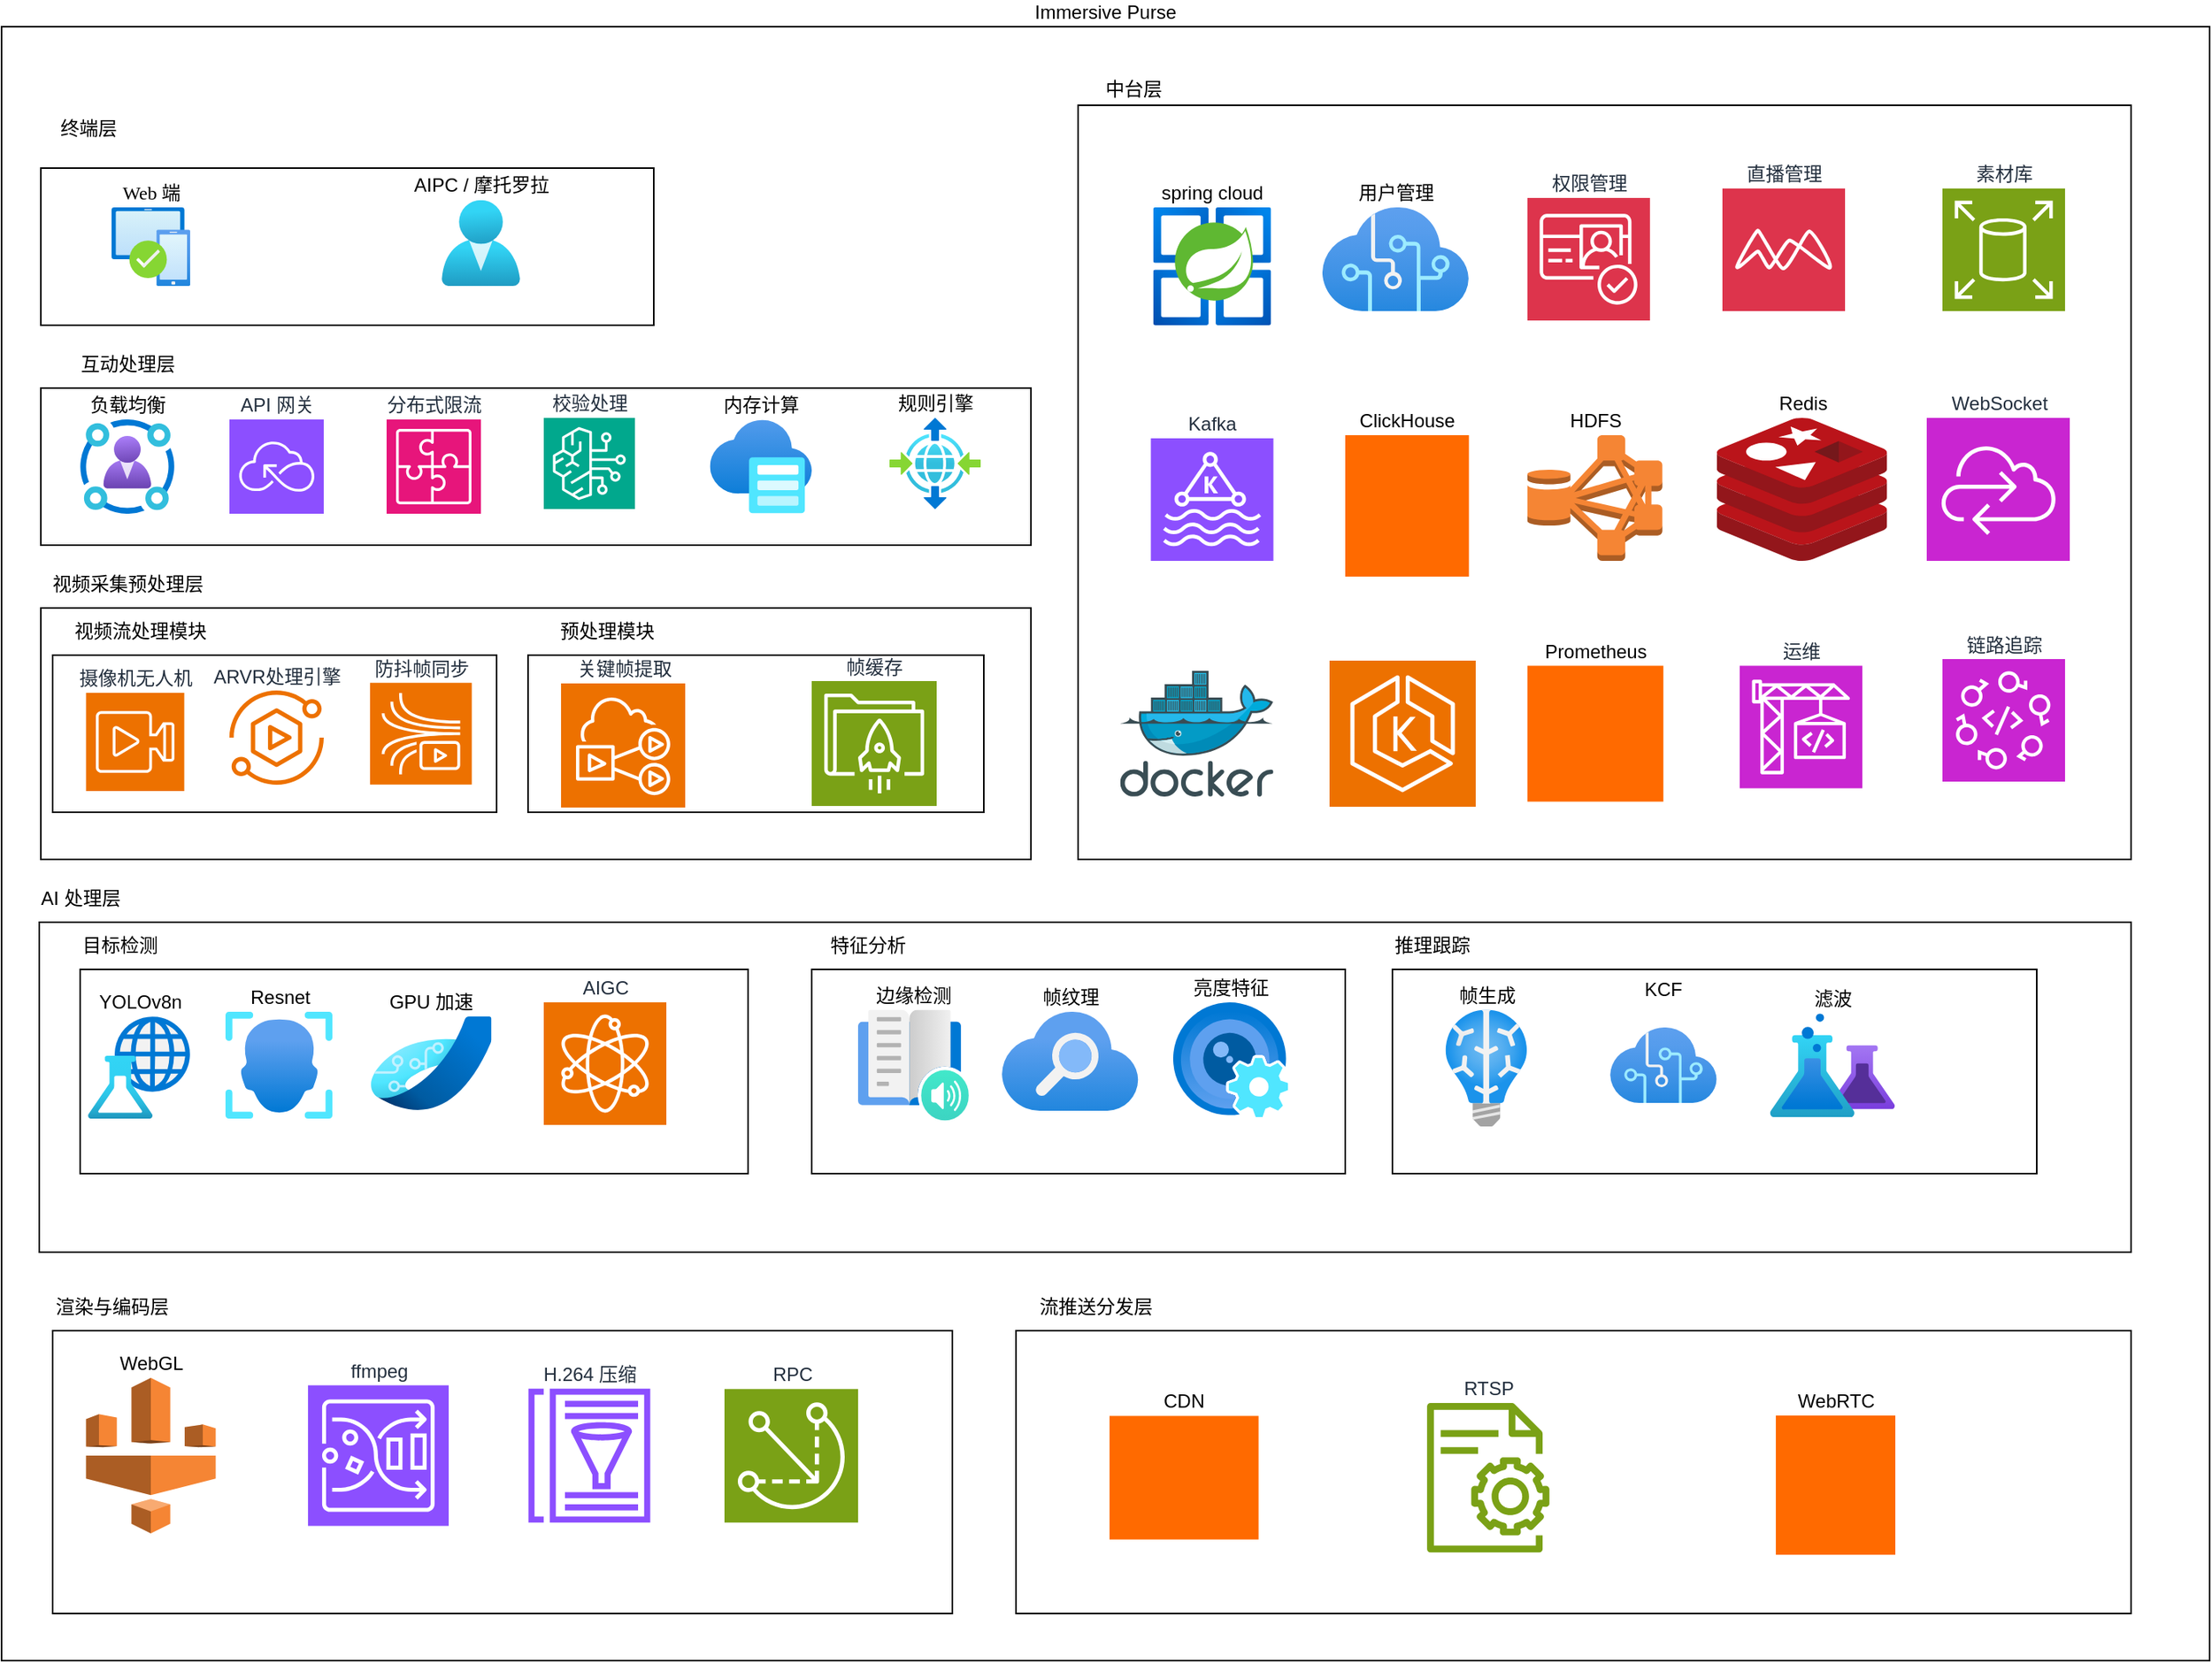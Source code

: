 <mxfile version="28.1.0">
  <diagram name="第 1 页" id="j7T6rVBxxdLHiMrKp17y">
    <mxGraphModel dx="2590" dy="1415" grid="1" gridSize="10" guides="1" tooltips="1" connect="1" arrows="1" fold="1" page="1" pageScale="1" pageWidth="1900" pageHeight="2000" math="0" shadow="0">
      <root>
        <mxCell id="0" />
        <mxCell id="1" parent="0" />
        <mxCell id="_O-edJC-RUrUkgMbYZwg-1" value="" style="rounded=0;whiteSpace=wrap;html=1;" parent="1" vertex="1">
          <mxGeometry x="830" y="660" width="180" height="80" as="geometry" />
        </mxCell>
        <mxCell id="_O-edJC-RUrUkgMbYZwg-2" value="Immersive Purse" style="rounded=0;whiteSpace=wrap;html=1;labelPosition=center;verticalLabelPosition=top;align=center;verticalAlign=bottom;" parent="1" vertex="1">
          <mxGeometry x="105" y="580" width="1405" height="1040" as="geometry" />
        </mxCell>
        <mxCell id="_O-edJC-RUrUkgMbYZwg-3" value="" style="rounded=0;whiteSpace=wrap;html=1;labelPosition=left;verticalLabelPosition=top;align=right;verticalAlign=bottom;" parent="1" vertex="1">
          <mxGeometry x="130" y="670" width="390" height="100" as="geometry" />
        </mxCell>
        <mxCell id="_O-edJC-RUrUkgMbYZwg-4" value="Web 端" style="image;aspect=fixed;html=1;points=[];align=center;fontSize=12;image=img/lib/azure2/identity/Multi_Factor_Authentication.svg;fontFamily=Georgia;labelPosition=center;verticalLabelPosition=top;verticalAlign=bottom;" parent="1" vertex="1">
          <mxGeometry x="175" y="695" width="50" height="50" as="geometry" />
        </mxCell>
        <mxCell id="_O-edJC-RUrUkgMbYZwg-5" value="终端层" style="text;html=1;align=center;verticalAlign=middle;resizable=0;points=[];autosize=1;strokeColor=none;fillColor=none;" parent="1" vertex="1">
          <mxGeometry x="130" y="630" width="60" height="30" as="geometry" />
        </mxCell>
        <mxCell id="_O-edJC-RUrUkgMbYZwg-6" style="edgeStyle=orthogonalEdgeStyle;rounded=0;orthogonalLoop=1;jettySize=auto;html=1;exitX=0.5;exitY=1;exitDx=0;exitDy=0;" parent="1" source="_O-edJC-RUrUkgMbYZwg-3" target="_O-edJC-RUrUkgMbYZwg-3" edge="1">
          <mxGeometry relative="1" as="geometry" />
        </mxCell>
        <mxCell id="_O-edJC-RUrUkgMbYZwg-7" value="AIPC / 摩托罗拉" style="image;aspect=fixed;html=1;points=[];align=center;fontSize=12;image=img/lib/azure2/identity/Users.svg;labelPosition=center;verticalLabelPosition=top;verticalAlign=bottom;" parent="1" vertex="1">
          <mxGeometry x="385" y="690.32" width="50" height="54.68" as="geometry" />
        </mxCell>
        <mxCell id="_O-edJC-RUrUkgMbYZwg-8" value="" style="rounded=0;whiteSpace=wrap;html=1;labelPosition=left;verticalLabelPosition=top;align=right;verticalAlign=bottom;" parent="1" vertex="1">
          <mxGeometry x="130" y="810" width="630" height="100" as="geometry" />
        </mxCell>
        <mxCell id="_O-edJC-RUrUkgMbYZwg-9" value="互动处理层" style="text;html=1;align=center;verticalAlign=middle;resizable=0;points=[];autosize=1;strokeColor=none;fillColor=none;" parent="1" vertex="1">
          <mxGeometry x="145" y="780" width="80" height="30" as="geometry" />
        </mxCell>
        <mxCell id="_O-edJC-RUrUkgMbYZwg-10" value="API 网关" style="sketch=0;points=[[0,0,0],[0.25,0,0],[0.5,0,0],[0.75,0,0],[1,0,0],[0,1,0],[0.25,1,0],[0.5,1,0],[0.75,1,0],[1,1,0],[0,0.25,0],[0,0.5,0],[0,0.75,0],[1,0.25,0],[1,0.5,0],[1,0.75,0]];outlineConnect=0;fontColor=#232F3E;fillColor=#8C4FFF;strokeColor=#ffffff;dashed=0;verticalLabelPosition=top;verticalAlign=bottom;align=center;html=1;fontSize=12;fontStyle=0;aspect=fixed;shape=mxgraph.aws4.resourceIcon;resIcon=mxgraph.aws4.serverless;labelPosition=center;" parent="1" vertex="1">
          <mxGeometry x="250" y="830" width="60" height="60" as="geometry" />
        </mxCell>
        <mxCell id="_O-edJC-RUrUkgMbYZwg-11" value="负载均衡" style="image;aspect=fixed;html=1;points=[];align=center;fontSize=12;image=img/lib/azure2/identity/Identity_Governance.svg;labelPosition=center;verticalLabelPosition=top;verticalAlign=bottom;" parent="1" vertex="1">
          <mxGeometry x="155" y="830" width="60" height="60" as="geometry" />
        </mxCell>
        <mxCell id="_O-edJC-RUrUkgMbYZwg-12" value="分布式限流" style="sketch=0;points=[[0,0,0],[0.25,0,0],[0.5,0,0],[0.75,0,0],[1,0,0],[0,1,0],[0.25,1,0],[0.5,1,0],[0.75,1,0],[1,1,0],[0,0.25,0],[0,0.5,0],[0,0.75,0],[1,0.25,0],[1,0.5,0],[1,0.75,0]];outlineConnect=0;fontColor=#232F3E;fillColor=#E7157B;strokeColor=#ffffff;dashed=0;verticalLabelPosition=top;verticalAlign=bottom;align=center;html=1;fontSize=12;fontStyle=0;aspect=fixed;shape=mxgraph.aws4.resourceIcon;resIcon=mxgraph.aws4.application_integration;labelPosition=center;" parent="1" vertex="1">
          <mxGeometry x="350" y="830" width="60" height="60" as="geometry" />
        </mxCell>
        <mxCell id="_O-edJC-RUrUkgMbYZwg-13" value="校验处理" style="sketch=0;points=[[0,0,0],[0.25,0,0],[0.5,0,0],[0.75,0,0],[1,0,0],[0,1,0],[0.25,1,0],[0.5,1,0],[0.75,1,0],[1,1,0],[0,0.25,0],[0,0.5,0],[0,0.75,0],[1,0.25,0],[1,0.5,0],[1,0.75,0]];outlineConnect=0;fontColor=#232F3E;fillColor=#01A88D;strokeColor=#ffffff;dashed=0;verticalLabelPosition=top;verticalAlign=bottom;align=center;html=1;fontSize=12;fontStyle=0;aspect=fixed;shape=mxgraph.aws4.resourceIcon;resIcon=mxgraph.aws4.bedrock;labelPosition=center;" parent="1" vertex="1">
          <mxGeometry x="450" y="829" width="58" height="58" as="geometry" />
        </mxCell>
        <mxCell id="_O-edJC-RUrUkgMbYZwg-15" value="规则引擎" style="image;aspect=fixed;html=1;points=[];align=center;fontSize=12;image=img/lib/azure2/networking/Azure_Communications_Gateway.svg;labelPosition=center;verticalLabelPosition=top;verticalAlign=bottom;" parent="1" vertex="1">
          <mxGeometry x="670" y="829" width="58" height="58" as="geometry" />
        </mxCell>
        <mxCell id="_O-edJC-RUrUkgMbYZwg-16" value="&lt;span style=&quot;color: rgba(0, 0, 0, 0); font-family: monospace; font-size: 0px; text-align: start; text-wrap-mode: nowrap;&quot;&gt;%3CmxGraphModel%3E%3Croot%3E%3CmxCell%20id%3D%220%22%2F%3E%3CmxCell%20id%3D%221%22%20parent%3D%220%22%2F%3E%3CmxCell%20id%3D%222%22%20value%3D%22%22%20style%3D%22rounded%3D0%3BwhiteSpace%3Dwrap%3Bhtml%3D1%3B%22%20vertex%3D%221%22%20parent%3D%221%22%3E%3CmxGeometry%20x%3D%22147.5%22%20y%3D%22980%22%20width%3D%22262.5%22%20height%3D%22100%22%20as%3D%22geometry%22%2F%3E%3C%2FmxCell%3E%3C%2Froot%3E%3C%2FmxGraphModel%3E&lt;/span&gt;" style="rounded=0;whiteSpace=wrap;html=1;labelPosition=center;verticalLabelPosition=top;align=center;verticalAlign=bottom;" parent="1" vertex="1">
          <mxGeometry x="130" y="950" width="630" height="160" as="geometry" />
        </mxCell>
        <mxCell id="_O-edJC-RUrUkgMbYZwg-17" value="视频采集预处理层" style="text;html=1;align=center;verticalAlign=middle;resizable=0;points=[];autosize=1;strokeColor=none;fillColor=none;" parent="1" vertex="1">
          <mxGeometry x="125" y="920" width="120" height="30" as="geometry" />
        </mxCell>
        <mxCell id="_O-edJC-RUrUkgMbYZwg-18" value="" style="rounded=0;whiteSpace=wrap;html=1;" parent="1" vertex="1">
          <mxGeometry x="137.5" y="980" width="282.5" height="100" as="geometry" />
        </mxCell>
        <mxCell id="_O-edJC-RUrUkgMbYZwg-19" value="摄像机无人机" style="sketch=0;points=[[0,0,0],[0.25,0,0],[0.5,0,0],[0.75,0,0],[1,0,0],[0,1,0],[0.25,1,0],[0.5,1,0],[0.75,1,0],[1,1,0],[0,0.25,0],[0,0.5,0],[0,0.75,0],[1,0.25,0],[1,0.5,0],[1,0.75,0]];outlineConnect=0;fontColor=#232F3E;fillColor=#ED7100;strokeColor=#ffffff;dashed=0;verticalLabelPosition=top;verticalAlign=bottom;align=center;html=1;fontSize=12;fontStyle=0;aspect=fixed;shape=mxgraph.aws4.resourceIcon;resIcon=mxgraph.aws4.media_services;labelPosition=center;" parent="1" vertex="1">
          <mxGeometry x="158.75" y="1004" width="62.5" height="62.5" as="geometry" />
        </mxCell>
        <mxCell id="_O-edJC-RUrUkgMbYZwg-20" value="ARVR处理引擎" style="sketch=0;outlineConnect=0;fontColor=#232F3E;gradientColor=none;fillColor=#ED7100;strokeColor=none;dashed=0;verticalLabelPosition=top;verticalAlign=bottom;align=center;html=1;fontSize=12;fontStyle=0;aspect=fixed;pointerEvents=1;shape=mxgraph.aws4.cloud_digital_interface;labelPosition=center;" parent="1" vertex="1">
          <mxGeometry x="250" y="1002.5" width="60" height="60" as="geometry" />
        </mxCell>
        <mxCell id="_O-edJC-RUrUkgMbYZwg-21" value="防抖帧同步" style="sketch=0;points=[[0,0,0],[0.25,0,0],[0.5,0,0],[0.75,0,0],[1,0,0],[0,1,0],[0.25,1,0],[0.5,1,0],[0.75,1,0],[1,1,0],[0,0.25,0],[0,0.5,0],[0,0.75,0],[1,0.25,0],[1,0.5,0],[1,0.75,0]];outlineConnect=0;fontColor=#232F3E;fillColor=#ED7100;strokeColor=#ffffff;dashed=0;verticalLabelPosition=top;verticalAlign=bottom;align=center;html=1;fontSize=12;fontStyle=0;aspect=fixed;shape=mxgraph.aws4.resourceIcon;resIcon=mxgraph.aws4.kinesis_video_streams;labelPosition=center;" parent="1" vertex="1">
          <mxGeometry x="339.46" y="997.63" width="64.75" height="64.75" as="geometry" />
        </mxCell>
        <mxCell id="_O-edJC-RUrUkgMbYZwg-22" value="视频流处理模块" style="text;html=1;align=center;verticalAlign=middle;resizable=0;points=[];autosize=1;strokeColor=none;fillColor=none;" parent="1" vertex="1">
          <mxGeometry x="137.5" y="950" width="110" height="30" as="geometry" />
        </mxCell>
        <mxCell id="_O-edJC-RUrUkgMbYZwg-23" value="" style="rounded=0;whiteSpace=wrap;html=1;" parent="1" vertex="1">
          <mxGeometry x="440" y="980" width="290" height="100" as="geometry" />
        </mxCell>
        <mxCell id="_O-edJC-RUrUkgMbYZwg-24" value="预处理模块" style="text;html=1;align=center;verticalAlign=middle;resizable=0;points=[];autosize=1;strokeColor=none;fillColor=none;" parent="1" vertex="1">
          <mxGeometry x="450" y="950" width="80" height="30" as="geometry" />
        </mxCell>
        <mxCell id="_O-edJC-RUrUkgMbYZwg-26" value="关键帧提取" style="sketch=0;points=[[0,0,0],[0.25,0,0],[0.5,0,0],[0.75,0,0],[1,0,0],[0,1,0],[0.25,1,0],[0.5,1,0],[0.75,1,0],[1,1,0],[0,0.25,0],[0,0.5,0],[0,0.75,0],[1,0.25,0],[1,0.5,0],[1,0.75,0]];outlineConnect=0;fontColor=#232F3E;fillColor=#ED7100;strokeColor=#ffffff;dashed=0;verticalLabelPosition=top;verticalAlign=bottom;align=center;html=1;fontSize=12;fontStyle=0;aspect=fixed;shape=mxgraph.aws4.resourceIcon;resIcon=mxgraph.aws4.elastic_transcoder;labelPosition=center;" parent="1" vertex="1">
          <mxGeometry x="461" y="998" width="79" height="79" as="geometry" />
        </mxCell>
        <mxCell id="_O-edJC-RUrUkgMbYZwg-27" value="" style="rounded=0;whiteSpace=wrap;html=1;" parent="1" vertex="1">
          <mxGeometry x="129" y="1150" width="1331" height="210" as="geometry" />
        </mxCell>
        <mxCell id="_O-edJC-RUrUkgMbYZwg-28" value="AI 处理层" style="text;html=1;align=center;verticalAlign=middle;resizable=0;points=[];autosize=1;strokeColor=none;fillColor=none;" parent="1" vertex="1">
          <mxGeometry x="120" y="1120" width="70" height="30" as="geometry" />
        </mxCell>
        <mxCell id="_O-edJC-RUrUkgMbYZwg-29" value="" style="rounded=0;whiteSpace=wrap;html=1;" parent="1" vertex="1">
          <mxGeometry x="155" y="1180" width="425" height="130" as="geometry" />
        </mxCell>
        <mxCell id="_O-edJC-RUrUkgMbYZwg-30" value="YOLOv8n" style="image;aspect=fixed;html=1;points=[];align=center;fontSize=12;image=img/lib/azure2/ai_machine_learning/Machine_Learning_Studio_Classic_Web_Services.svg;labelPosition=center;verticalLabelPosition=top;verticalAlign=bottom;" parent="1" vertex="1">
          <mxGeometry x="160" y="1210" width="65" height="65" as="geometry" />
        </mxCell>
        <mxCell id="_O-edJC-RUrUkgMbYZwg-31" value="Resnet" style="image;aspect=fixed;html=1;points=[];align=center;fontSize=12;image=img/lib/azure2/ai_machine_learning/Face_APIs.svg;labelPosition=center;verticalLabelPosition=top;verticalAlign=bottom;" parent="1" vertex="1">
          <mxGeometry x="247.5" y="1207" width="68" height="68" as="geometry" />
        </mxCell>
        <mxCell id="_O-edJC-RUrUkgMbYZwg-32" value="GPU 加速" style="image;aspect=fixed;html=1;points=[];align=center;fontSize=12;image=img/lib/azure2/ai_machine_learning/Azure_Applied_AI.svg;labelPosition=center;verticalLabelPosition=top;verticalAlign=bottom;" parent="1" vertex="1">
          <mxGeometry x="339.46" y="1210" width="77.77" height="59.47" as="geometry" />
        </mxCell>
        <mxCell id="_O-edJC-RUrUkgMbYZwg-33" value="目标检测" style="text;html=1;align=center;verticalAlign=middle;resizable=0;points=[];autosize=1;strokeColor=none;fillColor=none;" parent="1" vertex="1">
          <mxGeometry x="145" y="1150" width="70" height="30" as="geometry" />
        </mxCell>
        <mxCell id="_O-edJC-RUrUkgMbYZwg-34" value="" style="rounded=0;whiteSpace=wrap;html=1;" parent="1" vertex="1">
          <mxGeometry x="620.5" y="1180" width="339.5" height="130" as="geometry" />
        </mxCell>
        <mxCell id="_O-edJC-RUrUkgMbYZwg-35" value="特征分析" style="text;html=1;align=center;verticalAlign=middle;resizable=0;points=[];autosize=1;strokeColor=none;fillColor=none;" parent="1" vertex="1">
          <mxGeometry x="620.5" y="1150" width="70" height="30" as="geometry" />
        </mxCell>
        <mxCell id="_O-edJC-RUrUkgMbYZwg-36" value="帧纹理" style="image;aspect=fixed;html=1;points=[];align=center;fontSize=12;image=img/lib/azure2/app_services/Search_Services.svg;labelPosition=center;verticalLabelPosition=top;verticalAlign=bottom;" parent="1" vertex="1">
          <mxGeometry x="741.25" y="1207" width="87.21" height="63" as="geometry" />
        </mxCell>
        <mxCell id="_O-edJC-RUrUkgMbYZwg-37" value="亮度特征" style="image;aspect=fixed;html=1;points=[];align=center;fontSize=12;image=img/lib/azure2/ai_machine_learning/Custom_Vision.svg;labelPosition=center;verticalLabelPosition=top;verticalAlign=bottom;" parent="1" vertex="1">
          <mxGeometry x="850.5" y="1201" width="73" height="73" as="geometry" />
        </mxCell>
        <mxCell id="_O-edJC-RUrUkgMbYZwg-38" value="边缘检测" style="image;aspect=fixed;html=1;points=[];align=center;fontSize=12;image=img/lib/azure2/ai_machine_learning/Immersive_Readers.svg;labelPosition=center;verticalLabelPosition=top;verticalAlign=bottom;" parent="1" vertex="1">
          <mxGeometry x="650" y="1205.78" width="70.44" height="70.44" as="geometry" />
        </mxCell>
        <mxCell id="_O-edJC-RUrUkgMbYZwg-39" value="" style="rounded=0;whiteSpace=wrap;html=1;" parent="1" vertex="1">
          <mxGeometry x="790" y="630" width="670" height="480" as="geometry" />
        </mxCell>
        <mxCell id="_O-edJC-RUrUkgMbYZwg-40" value="中台层" style="text;html=1;align=center;verticalAlign=middle;resizable=0;points=[];autosize=1;strokeColor=none;fillColor=none;" parent="1" vertex="1">
          <mxGeometry x="795" y="605" width="60" height="30" as="geometry" />
        </mxCell>
        <mxCell id="_O-edJC-RUrUkgMbYZwg-41" value="spring cloud" style="image;aspect=fixed;html=1;points=[];align=center;fontSize=12;image=img/lib/azure2/compute/Azure_Spring_Cloud.svg;labelPosition=center;verticalLabelPosition=top;verticalAlign=bottom;" parent="1" vertex="1">
          <mxGeometry x="837.78" y="695" width="75" height="75" as="geometry" />
        </mxCell>
        <mxCell id="_O-edJC-RUrUkgMbYZwg-42" value="用户管理" style="image;aspect=fixed;html=1;points=[];align=center;fontSize=12;image=img/lib/azure2/ai_machine_learning/Cognitive_Services.svg;labelPosition=center;verticalLabelPosition=top;verticalAlign=bottom;" parent="1" vertex="1">
          <mxGeometry x="945.19" y="695" width="93.5" height="66" as="geometry" />
        </mxCell>
        <mxCell id="_O-edJC-RUrUkgMbYZwg-43" value="素材库" style="sketch=0;points=[[0,0,0],[0.25,0,0],[0.5,0,0],[0.75,0,0],[1,0,0],[0,1,0],[0.25,1,0],[0.5,1,0],[0.75,1,0],[1,1,0],[0,0.25,0],[0,0.5,0],[0,0.75,0],[1,0.25,0],[1,0.5,0],[1,0.75,0]];outlineConnect=0;fontColor=#232F3E;fillColor=#7AA116;strokeColor=#ffffff;dashed=0;verticalLabelPosition=top;verticalAlign=bottom;align=center;html=1;fontSize=12;fontStyle=0;aspect=fixed;shape=mxgraph.aws4.resourceIcon;resIcon=mxgraph.aws4.elastic_block_store;labelPosition=center;" parent="1" vertex="1">
          <mxGeometry x="1340" y="683" width="78" height="78" as="geometry" />
        </mxCell>
        <mxCell id="_O-edJC-RUrUkgMbYZwg-44" value="权限管理" style="sketch=0;points=[[0,0,0],[0.25,0,0],[0.5,0,0],[0.75,0,0],[1,0,0],[0,1,0],[0.25,1,0],[0.5,1,0],[0.75,1,0],[1,1,0],[0,0.25,0],[0,0.5,0],[0,0.75,0],[1,0.25,0],[1,0.5,0],[1,0.75,0]];outlineConnect=0;fontColor=#232F3E;fillColor=#DD344C;strokeColor=#ffffff;dashed=0;verticalLabelPosition=top;verticalAlign=bottom;align=center;html=1;fontSize=12;fontStyle=0;aspect=fixed;shape=mxgraph.aws4.resourceIcon;resIcon=mxgraph.aws4.cognito;labelPosition=center;" parent="1" vertex="1">
          <mxGeometry x="1075.89" y="689" width="78" height="78" as="geometry" />
        </mxCell>
        <mxCell id="_O-edJC-RUrUkgMbYZwg-45" value="直播管理" style="sketch=0;points=[[0,0,0],[0.25,0,0],[0.5,0,0],[0.75,0,0],[1,0,0],[0,1,0],[0.25,1,0],[0.5,1,0],[0.75,1,0],[1,1,0],[0,0.25,0],[0,0.5,0],[0,0.75,0],[1,0.25,0],[1,0.5,0],[1,0.75,0]];outlineConnect=0;fontColor=#232F3E;fillColor=#DD344C;strokeColor=#ffffff;dashed=0;verticalLabelPosition=top;verticalAlign=bottom;align=center;html=1;fontSize=12;fontStyle=0;aspect=fixed;shape=mxgraph.aws4.resourceIcon;resIcon=mxgraph.aws4.macie;labelPosition=center;" parent="1" vertex="1">
          <mxGeometry x="1200" y="683" width="78" height="78" as="geometry" />
        </mxCell>
        <mxCell id="_O-edJC-RUrUkgMbYZwg-46" value="Kafka" style="sketch=0;points=[[0,0,0],[0.25,0,0],[0.5,0,0],[0.75,0,0],[1,0,0],[0,1,0],[0.25,1,0],[0.5,1,0],[0.75,1,0],[1,1,0],[0,0.25,0],[0,0.5,0],[0,0.75,0],[1,0.25,0],[1,0.5,0],[1,0.75,0]];outlineConnect=0;fontColor=#232F3E;fillColor=#8C4FFF;strokeColor=#ffffff;dashed=0;verticalLabelPosition=top;verticalAlign=bottom;align=center;html=1;fontSize=12;fontStyle=0;aspect=fixed;shape=mxgraph.aws4.resourceIcon;resIcon=mxgraph.aws4.managed_streaming_for_kafka;labelPosition=center;" parent="1" vertex="1">
          <mxGeometry x="836.28" y="842" width="78" height="78" as="geometry" />
        </mxCell>
        <mxCell id="_O-edJC-RUrUkgMbYZwg-48" value="ClickHouse" style="points=[];aspect=fixed;html=1;align=center;shadow=0;dashed=0;fillColor=#FF6A00;strokeColor=none;shape=mxgraph.alibaba_cloud.clickhouse;labelPosition=center;verticalLabelPosition=top;verticalAlign=bottom;" parent="1" vertex="1">
          <mxGeometry x="960" y="840" width="78.69" height="90" as="geometry" />
        </mxCell>
        <mxCell id="_O-edJC-RUrUkgMbYZwg-49" value="HDFS" style="outlineConnect=0;dashed=0;verticalLabelPosition=top;verticalAlign=bottom;align=center;html=1;shape=mxgraph.aws3.hdfs_cluster;fillColor=#F58534;gradientColor=none;labelPosition=center;" parent="1" vertex="1">
          <mxGeometry x="1075.89" y="840" width="85.86" height="80" as="geometry" />
        </mxCell>
        <mxCell id="_O-edJC-RUrUkgMbYZwg-50" value="Redis" style="image;sketch=0;aspect=fixed;html=1;points=[];align=center;fontSize=12;image=img/lib/mscae/Cache_Redis_Product.svg;labelPosition=center;verticalLabelPosition=top;verticalAlign=bottom;" parent="1" vertex="1">
          <mxGeometry x="1196.43" y="829" width="108.33" height="91" as="geometry" />
        </mxCell>
        <mxCell id="_O-edJC-RUrUkgMbYZwg-51" value="WebSocket" style="sketch=0;points=[[0,0,0],[0.25,0,0],[0.5,0,0],[0.75,0,0],[1,0,0],[0,1,0],[0.25,1,0],[0.5,1,0],[0.75,1,0],[1,1,0],[0,0.25,0],[0,0.5,0],[0,0.75,0],[1,0.25,0],[1,0.5,0],[1,0.75,0]];outlineConnect=0;fontColor=#232F3E;fillColor=#C925D1;strokeColor=#ffffff;dashed=0;verticalLabelPosition=top;verticalAlign=bottom;align=center;html=1;fontSize=12;fontStyle=0;aspect=fixed;shape=mxgraph.aws4.resourceIcon;resIcon=mxgraph.aws4.cloud_control_api;labelPosition=center;" parent="1" vertex="1">
          <mxGeometry x="1330" y="829" width="91" height="91" as="geometry" />
        </mxCell>
        <mxCell id="_O-edJC-RUrUkgMbYZwg-52" value="运维" style="sketch=0;points=[[0,0,0],[0.25,0,0],[0.5,0,0],[0.75,0,0],[1,0,0],[0,1,0],[0.25,1,0],[0.5,1,0],[0.75,1,0],[1,1,0],[0,0.25,0],[0,0.5,0],[0,0.75,0],[1,0.25,0],[1,0.5,0],[1,0.75,0]];outlineConnect=0;fontColor=#232F3E;fillColor=#C925D1;strokeColor=#ffffff;dashed=0;verticalLabelPosition=top;verticalAlign=bottom;align=center;html=1;fontSize=12;fontStyle=0;aspect=fixed;shape=mxgraph.aws4.resourceIcon;resIcon=mxgraph.aws4.codebuild;labelPosition=center;" parent="1" vertex="1">
          <mxGeometry x="1211" y="986.75" width="78" height="78" as="geometry" />
        </mxCell>
        <mxCell id="_O-edJC-RUrUkgMbYZwg-53" value="链路追踪" style="sketch=0;points=[[0,0,0],[0.25,0,0],[0.5,0,0],[0.75,0,0],[1,0,0],[0,1,0],[0.25,1,0],[0.5,1,0],[0.75,1,0],[1,1,0],[0,0.25,0],[0,0.5,0],[0,0.75,0],[1,0.25,0],[1,0.5,0],[1,0.75,0]];outlineConnect=0;fontColor=#232F3E;fillColor=#C925D1;strokeColor=#ffffff;dashed=0;verticalLabelPosition=top;verticalAlign=bottom;align=center;html=1;fontSize=12;fontStyle=0;aspect=fixed;shape=mxgraph.aws4.resourceIcon;resIcon=mxgraph.aws4.codestar;labelPosition=center;" parent="1" vertex="1">
          <mxGeometry x="1340" y="982.5" width="78" height="78" as="geometry" />
        </mxCell>
        <mxCell id="_O-edJC-RUrUkgMbYZwg-54" value="" style="image;sketch=0;aspect=fixed;html=1;points=[];align=center;fontSize=12;image=img/lib/mscae/Docker.svg;" parent="1" vertex="1">
          <mxGeometry x="816.73" y="990" width="97.55" height="80" as="geometry" />
        </mxCell>
        <mxCell id="_O-edJC-RUrUkgMbYZwg-55" value="" style="sketch=0;points=[[0,0,0],[0.25,0,0],[0.5,0,0],[0.75,0,0],[1,0,0],[0,1,0],[0.25,1,0],[0.5,1,0],[0.75,1,0],[1,1,0],[0,0.25,0],[0,0.5,0],[0,0.75,0],[1,0.25,0],[1,0.5,0],[1,0.75,0]];outlineConnect=0;fontColor=#232F3E;fillColor=#ED7100;strokeColor=#ffffff;dashed=0;verticalLabelPosition=bottom;verticalAlign=top;align=center;html=1;fontSize=12;fontStyle=0;aspect=fixed;shape=mxgraph.aws4.resourceIcon;resIcon=mxgraph.aws4.eks;" parent="1" vertex="1">
          <mxGeometry x="950" y="983.5" width="93" height="93" as="geometry" />
        </mxCell>
        <mxCell id="_O-edJC-RUrUkgMbYZwg-56" value="AIGC" style="sketch=0;points=[[0,0,0],[0.25,0,0],[0.5,0,0],[0.75,0,0],[1,0,0],[0,1,0],[0.25,1,0],[0.5,1,0],[0.75,1,0],[1,1,0],[0,0.25,0],[0,0.5,0],[0,0.75,0],[1,0.25,0],[1,0.5,0],[1,0.75,0]];outlineConnect=0;fontColor=#232F3E;fillColor=#ED7100;strokeColor=#ffffff;dashed=0;verticalLabelPosition=top;verticalAlign=bottom;align=center;html=1;fontSize=12;fontStyle=0;aspect=fixed;shape=mxgraph.aws4.resourceIcon;resIcon=mxgraph.aws4.quantum_technologies;labelPosition=center;" parent="1" vertex="1">
          <mxGeometry x="450" y="1201" width="78" height="78" as="geometry" />
        </mxCell>
        <mxCell id="_O-edJC-RUrUkgMbYZwg-57" value="" style="rounded=0;whiteSpace=wrap;html=1;" parent="1" vertex="1">
          <mxGeometry x="990" y="1180" width="410" height="130" as="geometry" />
        </mxCell>
        <mxCell id="_O-edJC-RUrUkgMbYZwg-58" value="推理跟踪" style="text;html=1;align=center;verticalAlign=middle;resizable=0;points=[];autosize=1;strokeColor=none;fillColor=none;" parent="1" vertex="1">
          <mxGeometry x="980" y="1150" width="70" height="30" as="geometry" />
        </mxCell>
        <mxCell id="_O-edJC-RUrUkgMbYZwg-59" value="帧生成" style="image;aspect=fixed;html=1;points=[];align=center;fontSize=12;image=img/lib/azure2/ai_machine_learning/Batch_AI.svg;labelPosition=center;verticalLabelPosition=top;verticalAlign=bottom;" parent="1" vertex="1">
          <mxGeometry x="1023.5" y="1205.78" width="52.39" height="74.22" as="geometry" />
        </mxCell>
        <mxCell id="_O-edJC-RUrUkgMbYZwg-60" value="滤波" style="image;aspect=fixed;html=1;points=[];align=center;fontSize=12;image=img/lib/azure2/ai_machine_learning/Azure_Experimentation_Studio.svg;labelPosition=center;verticalLabelPosition=top;verticalAlign=bottom;" parent="1" vertex="1">
          <mxGeometry x="1230" y="1208.12" width="80" height="65.88" as="geometry" />
        </mxCell>
        <mxCell id="_O-edJC-RUrUkgMbYZwg-61" value="KCF&lt;div&gt;&lt;br&gt;&lt;/div&gt;" style="image;aspect=fixed;html=1;points=[];align=center;fontSize=12;image=img/lib/azure2/ai_machine_learning/Cognitive_Services.svg;labelPosition=center;verticalLabelPosition=top;verticalAlign=bottom;" parent="1" vertex="1">
          <mxGeometry x="1128.43" y="1217" width="68" height="48" as="geometry" />
        </mxCell>
        <mxCell id="_O-edJC-RUrUkgMbYZwg-62" value="Prometheus" style="points=[];aspect=fixed;html=1;align=center;shadow=0;dashed=0;fillColor=#FF6A00;strokeColor=none;shape=mxgraph.alibaba_cloud.prometheus;labelPosition=center;verticalLabelPosition=top;verticalAlign=bottom;" parent="1" vertex="1">
          <mxGeometry x="1075.89" y="986.75" width="86.5" height="86.5" as="geometry" />
        </mxCell>
        <mxCell id="_O-edJC-RUrUkgMbYZwg-63" value="" style="rounded=0;whiteSpace=wrap;html=1;labelPosition=center;verticalLabelPosition=top;align=center;verticalAlign=bottom;" parent="1" vertex="1">
          <mxGeometry x="137.5" y="1410" width="572.5" height="180" as="geometry" />
        </mxCell>
        <mxCell id="_O-edJC-RUrUkgMbYZwg-64" value="渲染与编码层" style="text;html=1;align=center;verticalAlign=middle;resizable=0;points=[];autosize=1;strokeColor=none;fillColor=none;" parent="1" vertex="1">
          <mxGeometry x="125" y="1380" width="100" height="30" as="geometry" />
        </mxCell>
        <mxCell id="_O-edJC-RUrUkgMbYZwg-65" value="" style="rounded=0;whiteSpace=wrap;html=1;" parent="1" vertex="1">
          <mxGeometry x="750.5" y="1410" width="709.5" height="180" as="geometry" />
        </mxCell>
        <mxCell id="_O-edJC-RUrUkgMbYZwg-66" value="流推送分发层" style="text;html=1;align=center;verticalAlign=middle;resizable=0;points=[];autosize=1;strokeColor=none;fillColor=none;" parent="1" vertex="1">
          <mxGeometry x="750.5" y="1380" width="100" height="30" as="geometry" />
        </mxCell>
        <mxCell id="el39uAYpCaGv4X5DaxTX-3" value="WebGL" style="outlineConnect=0;dashed=0;verticalLabelPosition=top;verticalAlign=bottom;align=center;html=1;shape=mxgraph.aws3.glue;fillColor=#F58534;gradientColor=none;labelPosition=center;" parent="1" vertex="1">
          <mxGeometry x="158.75" y="1440" width="82.5" height="99" as="geometry" />
        </mxCell>
        <mxCell id="el39uAYpCaGv4X5DaxTX-4" value="ffmpeg" style="sketch=0;points=[[0,0,0],[0.25,0,0],[0.5,0,0],[0.75,0,0],[1,0,0],[0,1,0],[0.25,1,0],[0.5,1,0],[0.75,1,0],[1,1,0],[0,0.25,0],[0,0.5,0],[0,0.75,0],[1,0.25,0],[1,0.5,0],[1,0.75,0]];outlineConnect=0;fontColor=#232F3E;fillColor=#8C4FFF;strokeColor=#ffffff;dashed=0;verticalLabelPosition=top;verticalAlign=bottom;align=center;html=1;fontSize=12;fontStyle=0;aspect=fixed;shape=mxgraph.aws4.resourceIcon;resIcon=mxgraph.aws4.glue_databrew;labelPosition=center;" parent="1" vertex="1">
          <mxGeometry x="300" y="1444.75" width="89.5" height="89.5" as="geometry" />
        </mxCell>
        <mxCell id="el39uAYpCaGv4X5DaxTX-5" value="H.264 压缩" style="sketch=0;outlineConnect=0;fontColor=#232F3E;gradientColor=none;fillColor=#8C4FFF;strokeColor=none;dashed=0;verticalLabelPosition=top;verticalAlign=bottom;align=center;html=1;fontSize=12;fontStyle=0;aspect=fixed;pointerEvents=1;shape=mxgraph.aws4.glue_data_catalog;labelPosition=center;" parent="1" vertex="1">
          <mxGeometry x="439.66" y="1446.88" width="78.69" height="85.25" as="geometry" />
        </mxCell>
        <mxCell id="el39uAYpCaGv4X5DaxTX-6" value="RPC" style="sketch=0;points=[[0,0,0],[0.25,0,0],[0.5,0,0],[0.75,0,0],[1,0,0],[0,1,0],[0.25,1,0],[0.5,1,0],[0.75,1,0],[1,1,0],[0,0.25,0],[0,0.5,0],[0,0.75,0],[1,0.25,0],[1,0.5,0],[1,0.75,0]];outlineConnect=0;fontColor=#232F3E;fillColor=#7AA116;strokeColor=#ffffff;dashed=0;verticalLabelPosition=top;verticalAlign=bottom;align=center;html=1;fontSize=12;fontStyle=0;aspect=fixed;shape=mxgraph.aws4.resourceIcon;resIcon=mxgraph.aws4.greengrass;labelPosition=center;" parent="1" vertex="1">
          <mxGeometry x="565" y="1447.13" width="85" height="85" as="geometry" />
        </mxCell>
        <mxCell id="el39uAYpCaGv4X5DaxTX-7" value="RTSP" style="sketch=0;outlineConnect=0;fontColor=#232F3E;gradientColor=none;fillColor=#7AA116;strokeColor=none;dashed=0;verticalLabelPosition=top;verticalAlign=bottom;align=center;html=1;fontSize=12;fontStyle=0;aspect=fixed;pointerEvents=1;shape=mxgraph.aws4.iot_device_jobs_resource;labelPosition=center;" parent="1" vertex="1">
          <mxGeometry x="1011.95" y="1456" width="78.05" height="95.12" as="geometry" />
        </mxCell>
        <mxCell id="el39uAYpCaGv4X5DaxTX-8" value="CDN" style="points=[];aspect=fixed;html=1;align=center;shadow=0;dashed=0;fillColor=#FF6A00;strokeColor=none;shape=mxgraph.alibaba_cloud.cdn_content_distribution_network;labelPosition=center;verticalLabelPosition=top;verticalAlign=bottom;" parent="1" vertex="1">
          <mxGeometry x="810" y="1464.23" width="94.83" height="78.66" as="geometry" />
        </mxCell>
        <mxCell id="el39uAYpCaGv4X5DaxTX-9" value="WebRTC" style="points=[];aspect=fixed;html=1;align=center;shadow=0;dashed=0;fillColor=#FF6A00;strokeColor=none;shape=mxgraph.alibaba_cloud.pcdn_p2p_cdn;labelPosition=center;verticalLabelPosition=top;verticalAlign=bottom;" parent="1" vertex="1">
          <mxGeometry x="1233.96" y="1464" width="76.04" height="88.61" as="geometry" />
        </mxCell>
        <mxCell id="el39uAYpCaGv4X5DaxTX-12" value="内存计算" style="image;aspect=fixed;html=1;points=[];align=center;fontSize=12;image=img/lib/azure2/storage/Azure_HCP_Cache.svg;labelPosition=center;verticalLabelPosition=top;verticalAlign=bottom;" parent="1" vertex="1">
          <mxGeometry x="555.74" y="830" width="64.76" height="60" as="geometry" />
        </mxCell>
        <mxCell id="el39uAYpCaGv4X5DaxTX-13" value="帧缓存" style="sketch=0;points=[[0,0,0],[0.25,0,0],[0.5,0,0],[0.75,0,0],[1,0,0],[0,1,0],[0.25,1,0],[0.5,1,0],[0.75,1,0],[1,1,0],[0,0.25,0],[0,0.5,0],[0,0.75,0],[1,0.25,0],[1,0.5,0],[1,0.75,0]];outlineConnect=0;fontColor=#232F3E;fillColor=#7AA116;strokeColor=#ffffff;dashed=0;verticalLabelPosition=top;verticalAlign=bottom;align=center;html=1;fontSize=12;fontStyle=0;aspect=fixed;shape=mxgraph.aws4.resourceIcon;resIcon=mxgraph.aws4.file_cache;labelPosition=center;" parent="1" vertex="1">
          <mxGeometry x="620.5" y="996.5" width="79.5" height="79.5" as="geometry" />
        </mxCell>
      </root>
    </mxGraphModel>
  </diagram>
</mxfile>
